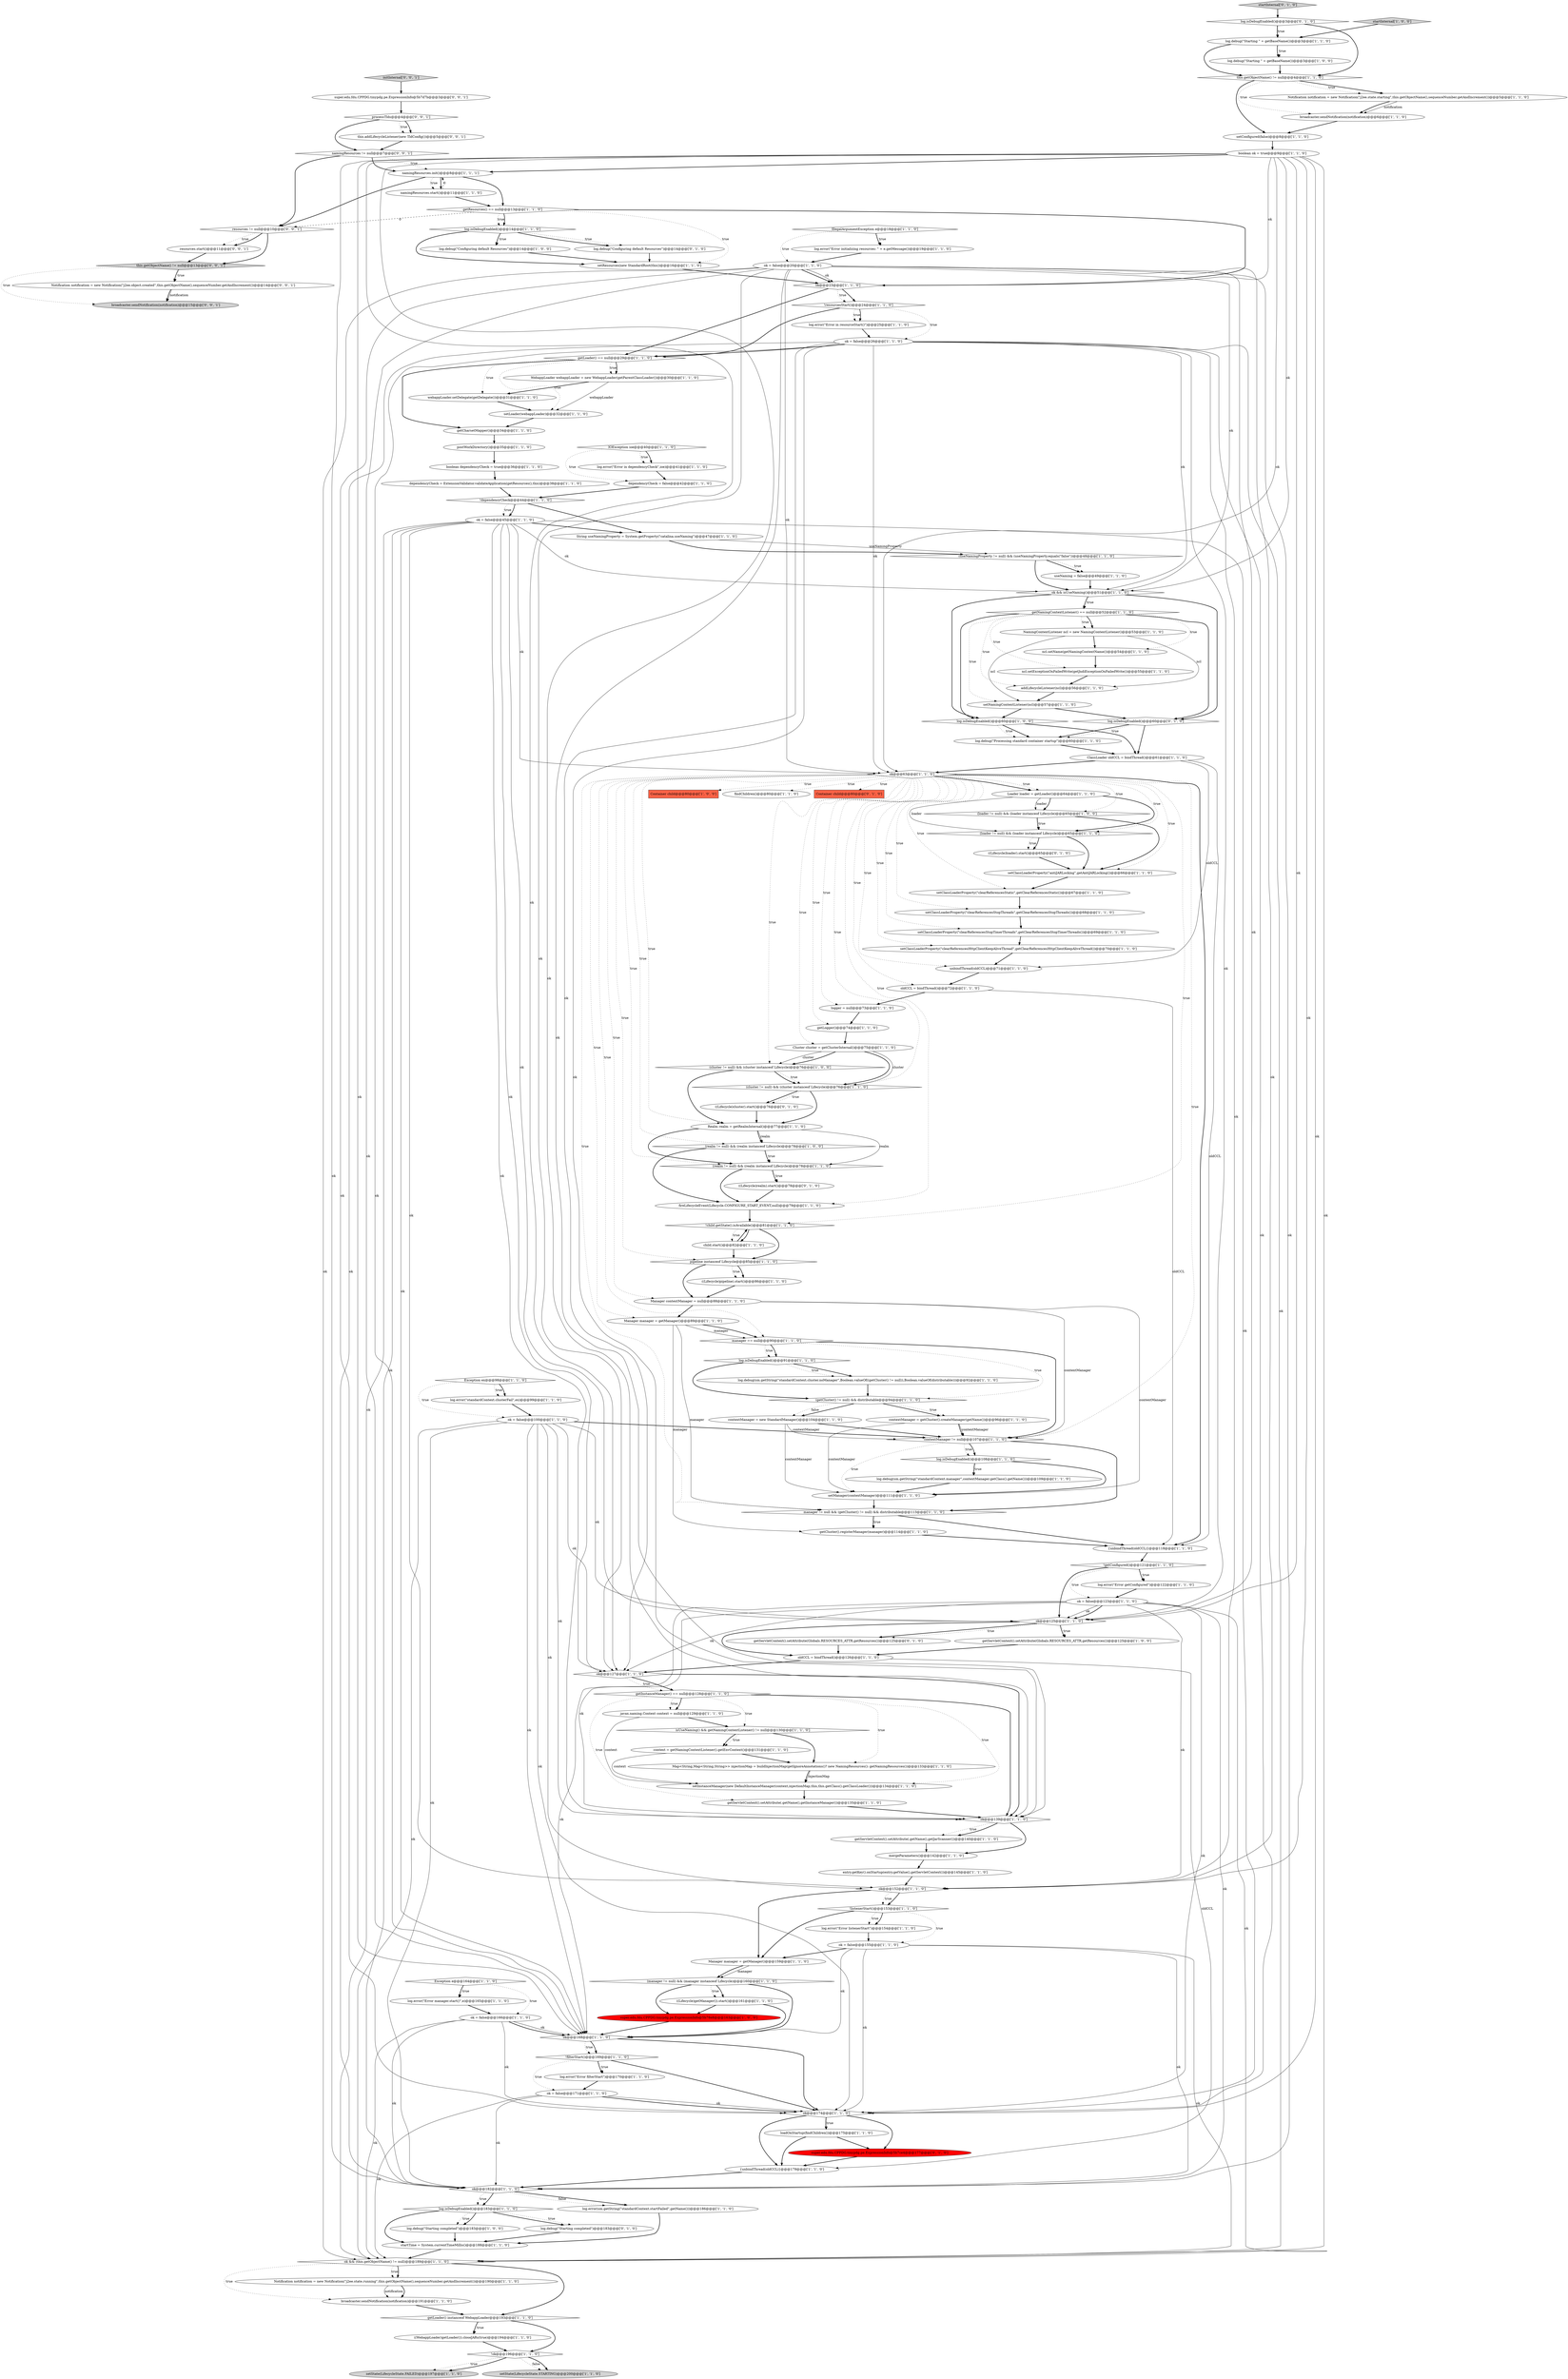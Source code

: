 digraph {
14 [style = filled, label = "IOException ioe@@@40@@@['1', '1', '0']", fillcolor = white, shape = diamond image = "AAA0AAABBB1BBB"];
137 [style = filled, label = "log.error(sm.getString(\"standardContext.startFailed\",getName()))@@@186@@@['1', '1', '0']", fillcolor = white, shape = ellipse image = "AAA0AAABBB1BBB"];
46 [style = filled, label = "log.isDebugEnabled()@@@60@@@['1', '0', '0']", fillcolor = white, shape = diamond image = "AAA0AAABBB1BBB"];
79 [style = filled, label = "IllegalArgumentException e@@@18@@@['1', '1', '0']", fillcolor = white, shape = diamond image = "AAA0AAABBB1BBB"];
10 [style = filled, label = "setResources(new StandardRoot(this))@@@16@@@['1', '1', '0']", fillcolor = white, shape = ellipse image = "AAA0AAABBB1BBB"];
56 [style = filled, label = "((Lifecycle)getManager()).start()@@@161@@@['1', '1', '0']", fillcolor = white, shape = ellipse image = "AAA0AAABBB1BBB"];
112 [style = filled, label = "!resourcesStart()@@@24@@@['1', '1', '0']", fillcolor = white, shape = diamond image = "AAA0AAABBB1BBB"];
150 [style = filled, label = "startInternal['0', '1', '0']", fillcolor = lightgray, shape = diamond image = "AAA0AAABBB2BBB"];
9 [style = filled, label = "contextManager = new StandardManager()@@@104@@@['1', '1', '0']", fillcolor = white, shape = ellipse image = "AAA0AAABBB1BBB"];
49 [style = filled, label = "getCharsetMapper()@@@34@@@['1', '1', '0']", fillcolor = white, shape = ellipse image = "AAA0AAABBB1BBB"];
72 [style = filled, label = "log.error(\"standardContext.clusterFail\",ex)@@@99@@@['1', '1', '0']", fillcolor = white, shape = ellipse image = "AAA0AAABBB1BBB"];
74 [style = filled, label = "setInstanceManager(new DefaultInstanceManager(context,injectionMap,this,this.getClass().getClassLoader()))@@@134@@@['1', '1', '0']", fillcolor = white, shape = ellipse image = "AAA0AAABBB1BBB"];
111 [style = filled, label = "this.getObjectName() != null@@@4@@@['1', '1', '0']", fillcolor = white, shape = diamond image = "AAA0AAABBB1BBB"];
53 [style = filled, label = "context = getNamingContextListener().getEnvContext()@@@131@@@['1', '1', '0']", fillcolor = white, shape = ellipse image = "AAA0AAABBB1BBB"];
83 [style = filled, label = "child.start()@@@82@@@['1', '1', '0']", fillcolor = white, shape = ellipse image = "AAA0AAABBB1BBB"];
66 [style = filled, label = "isUseNaming() && getNamingContextListener() != null@@@130@@@['1', '1', '0']", fillcolor = white, shape = diamond image = "AAA0AAABBB1BBB"];
152 [style = filled, label = "super.edu.fdu.CPPDG.tinypdg.pe.ExpressionInfo@5b7d7b@@@3@@@['0', '0', '1']", fillcolor = white, shape = ellipse image = "AAA0AAABBB3BBB"];
71 [style = filled, label = "!child.getState().isAvailable()@@@81@@@['1', '1', '0']", fillcolor = white, shape = diamond image = "AAA0AAABBB1BBB"];
87 [style = filled, label = "loadOnStartup(findChildren())@@@175@@@['1', '1', '0']", fillcolor = white, shape = ellipse image = "AAA0AAABBB1BBB"];
160 [style = filled, label = "this.addLifecycleListener(new TldConfig())@@@5@@@['0', '0', '1']", fillcolor = white, shape = ellipse image = "AAA0AAABBB3BBB"];
84 [style = filled, label = "Container child@@@80@@@['1', '0', '0']", fillcolor = tomato, shape = box image = "AAA0AAABBB1BBB"];
141 [style = filled, label = "log.isDebugEnabled()@@@60@@@['0', '1', '0']", fillcolor = white, shape = diamond image = "AAA0AAABBB2BBB"];
115 [style = filled, label = "!filterStart()@@@169@@@['1', '1', '0']", fillcolor = white, shape = diamond image = "AAA0AAABBB1BBB"];
41 [style = filled, label = "getLoader() == null@@@29@@@['1', '1', '0']", fillcolor = white, shape = diamond image = "AAA0AAABBB1BBB"];
48 [style = filled, label = "ok@@@23@@@['1', '1', '0']", fillcolor = white, shape = diamond image = "AAA0AAABBB1BBB"];
153 [style = filled, label = "resources.start()@@@11@@@['0', '0', '1']", fillcolor = white, shape = ellipse image = "AAA0AAABBB3BBB"];
73 [style = filled, label = "{unbindThread(oldCCL)}@@@118@@@['1', '1', '0']", fillcolor = white, shape = ellipse image = "AAA0AAABBB1BBB"];
102 [style = filled, label = "Manager manager = getManager()@@@89@@@['1', '1', '0']", fillcolor = white, shape = ellipse image = "AAA0AAABBB1BBB"];
1 [style = filled, label = "ok = false@@@123@@@['1', '1', '0']", fillcolor = white, shape = ellipse image = "AAA0AAABBB1BBB"];
118 [style = filled, label = "log.isDebugEnabled()@@@14@@@['1', '1', '0']", fillcolor = white, shape = diamond image = "AAA0AAABBB1BBB"];
103 [style = filled, label = "(loader != null) && (loader instanceof Lifecycle)@@@65@@@['1', '1', '0']", fillcolor = white, shape = diamond image = "AAA0AAABBB1BBB"];
143 [style = filled, label = "log.isDebugEnabled()@@@3@@@['0', '1', '0']", fillcolor = white, shape = diamond image = "AAA0AAABBB2BBB"];
110 [style = filled, label = "Map<String,Map<String,String>> injectionMap = buildInjectionMap(getIgnoreAnnotations()? new NamingResources(): getNamingResources())@@@133@@@['1', '1', '0']", fillcolor = white, shape = ellipse image = "AAA0AAABBB1BBB"];
26 [style = filled, label = "Cluster cluster = getClusterInternal()@@@75@@@['1', '1', '0']", fillcolor = white, shape = ellipse image = "AAA0AAABBB1BBB"];
69 [style = filled, label = "namingResources.start()@@@11@@@['1', '1', '0']", fillcolor = white, shape = ellipse image = "AAA0AAABBB1BBB"];
13 [style = filled, label = "!dependencyCheck@@@44@@@['1', '1', '0']", fillcolor = white, shape = diamond image = "AAA0AAABBB1BBB"];
39 [style = filled, label = "Notification notification = new Notification(\"j2ee.state.running\",this.getObjectName(),sequenceNumber.getAndIncrement())@@@190@@@['1', '1', '0']", fillcolor = white, shape = ellipse image = "AAA0AAABBB1BBB"];
130 [style = filled, label = "ok = false@@@20@@@['1', '1', '0']", fillcolor = white, shape = ellipse image = "AAA0AAABBB1BBB"];
154 [style = filled, label = "broadcaster.sendNotification(notification)@@@15@@@['0', '0', '1']", fillcolor = lightgray, shape = ellipse image = "AAA0AAABBB3BBB"];
90 [style = filled, label = "webappLoader.setDelegate(getDelegate())@@@31@@@['1', '1', '0']", fillcolor = white, shape = ellipse image = "AAA0AAABBB1BBB"];
106 [style = filled, label = "(realm != null) && (realm instanceof Lifecycle)@@@78@@@['1', '0', '0']", fillcolor = white, shape = diamond image = "AAA0AAABBB1BBB"];
147 [style = filled, label = "((Lifecycle)loader).start()@@@65@@@['0', '1', '0']", fillcolor = white, shape = ellipse image = "AAA0AAABBB2BBB"];
122 [style = filled, label = "setManager(contextManager)@@@111@@@['1', '1', '0']", fillcolor = white, shape = ellipse image = "AAA0AAABBB1BBB"];
59 [style = filled, label = "super.edu.fdu.CPPDG.tinypdg.pe.ExpressionInfo@5b78e8@@@163@@@['1', '0', '0']", fillcolor = red, shape = ellipse image = "AAA1AAABBB1BBB"];
25 [style = filled, label = "manager == null@@@90@@@['1', '1', '0']", fillcolor = white, shape = diamond image = "AAA0AAABBB1BBB"];
89 [style = filled, label = "log.debug(sm.getString(\"standardContext.cluster.noManager\",Boolean.valueOf((getCluster() != null)),Boolean.valueOf(distributable)))@@@92@@@['1', '1', '0']", fillcolor = white, shape = ellipse image = "AAA0AAABBB1BBB"];
17 [style = filled, label = "ok@@@152@@@['1', '1', '0']", fillcolor = white, shape = diamond image = "AAA0AAABBB1BBB"];
120 [style = filled, label = "getNamingContextListener() == null@@@52@@@['1', '1', '0']", fillcolor = white, shape = diamond image = "AAA0AAABBB1BBB"];
23 [style = filled, label = "manager != null && (getCluster() != null) && distributable@@@113@@@['1', '1', '0']", fillcolor = white, shape = diamond image = "AAA0AAABBB1BBB"];
108 [style = filled, label = "Manager contextManager = null@@@88@@@['1', '1', '0']", fillcolor = white, shape = ellipse image = "AAA0AAABBB1BBB"];
5 [style = filled, label = "ClassLoader oldCCL = bindThread()@@@61@@@['1', '1', '0']", fillcolor = white, shape = ellipse image = "AAA0AAABBB1BBB"];
61 [style = filled, label = "{unbindThread(oldCCL)}@@@179@@@['1', '1', '0']", fillcolor = white, shape = ellipse image = "AAA0AAABBB1BBB"];
31 [style = filled, label = "ok = false@@@171@@@['1', '1', '0']", fillcolor = white, shape = ellipse image = "AAA0AAABBB1BBB"];
82 [style = filled, label = "!ok@@@196@@@['1', '1', '0']", fillcolor = white, shape = diamond image = "AAA0AAABBB1BBB"];
86 [style = filled, label = "(manager != null) && (manager instanceof Lifecycle)@@@160@@@['1', '1', '0']", fillcolor = white, shape = diamond image = "AAA0AAABBB1BBB"];
34 [style = filled, label = "WebappLoader webappLoader = new WebappLoader(getParentClassLoader())@@@30@@@['1', '1', '0']", fillcolor = white, shape = ellipse image = "AAA0AAABBB1BBB"];
96 [style = filled, label = "log.error(\"Error manager.start()\",e)@@@165@@@['1', '1', '0']", fillcolor = white, shape = ellipse image = "AAA0AAABBB1BBB"];
22 [style = filled, label = "pipeline instanceof Lifecycle@@@85@@@['1', '1', '0']", fillcolor = white, shape = diamond image = "AAA0AAABBB1BBB"];
52 [style = filled, label = "NamingContextListener ncl = new NamingContextListener()@@@53@@@['1', '1', '0']", fillcolor = white, shape = ellipse image = "AAA0AAABBB1BBB"];
8 [style = filled, label = "contextManager != null@@@107@@@['1', '1', '0']", fillcolor = white, shape = diamond image = "AAA0AAABBB1BBB"];
63 [style = filled, label = "log.error(\"Error initializing resources: \" + e.getMessage())@@@19@@@['1', '1', '0']", fillcolor = white, shape = ellipse image = "AAA0AAABBB1BBB"];
62 [style = filled, label = "namingResources.init()@@@8@@@['1', '1', '1']", fillcolor = white, shape = ellipse image = "AAA0AAABBB1BBB"];
113 [style = filled, label = "ok = false@@@155@@@['1', '1', '0']", fillcolor = white, shape = ellipse image = "AAA0AAABBB1BBB"];
7 [style = filled, label = "setClassLoaderProperty(\"clearReferencesStopThreads\",getClearReferencesStopThreads())@@@68@@@['1', '1', '0']", fillcolor = white, shape = ellipse image = "AAA0AAABBB1BBB"];
50 [style = filled, label = "log.error(\"Error in dependencyCheck\",ioe)@@@41@@@['1', '1', '0']", fillcolor = white, shape = ellipse image = "AAA0AAABBB1BBB"];
93 [style = filled, label = "log.error(\"Error in resourceStart()\")@@@25@@@['1', '1', '0']", fillcolor = white, shape = ellipse image = "AAA0AAABBB1BBB"];
24 [style = filled, label = "unbindThread(oldCCL)@@@71@@@['1', '1', '0']", fillcolor = white, shape = ellipse image = "AAA0AAABBB1BBB"];
32 [style = filled, label = "String useNamingProperty = System.getProperty(\"catalina.useNaming\")@@@47@@@['1', '1', '0']", fillcolor = white, shape = ellipse image = "AAA0AAABBB1BBB"];
124 [style = filled, label = "setLoader(webappLoader)@@@32@@@['1', '1', '0']", fillcolor = white, shape = ellipse image = "AAA0AAABBB1BBB"];
55 [style = filled, label = "log.debug(sm.getString(\"standardContext.manager\",contextManager.getClass().getName()))@@@109@@@['1', '1', '0']", fillcolor = white, shape = ellipse image = "AAA0AAABBB1BBB"];
54 [style = filled, label = "logger = null@@@73@@@['1', '1', '0']", fillcolor = white, shape = ellipse image = "AAA0AAABBB1BBB"];
158 [style = filled, label = "resources != null@@@10@@@['0', '0', '1']", fillcolor = white, shape = diamond image = "AAA0AAABBB3BBB"];
145 [style = filled, label = "((Lifecycle)realm).start()@@@78@@@['0', '1', '0']", fillcolor = white, shape = ellipse image = "AAA0AAABBB2BBB"];
2 [style = filled, label = "startTime = System.currentTimeMillis()@@@188@@@['1', '1', '0']", fillcolor = white, shape = ellipse image = "AAA0AAABBB1BBB"];
92 [style = filled, label = "oldCCL = bindThread()@@@126@@@['1', '1', '0']", fillcolor = white, shape = ellipse image = "AAA0AAABBB1BBB"];
75 [style = filled, label = "((Lifecycle)pipeline).start()@@@86@@@['1', '1', '0']", fillcolor = white, shape = ellipse image = "AAA0AAABBB1BBB"];
76 [style = filled, label = "!listenerStart()@@@153@@@['1', '1', '0']", fillcolor = white, shape = diamond image = "AAA0AAABBB1BBB"];
117 [style = filled, label = "(cluster != null) && (cluster instanceof Lifecycle)@@@76@@@['1', '0', '0']", fillcolor = white, shape = diamond image = "AAA0AAABBB1BBB"];
151 [style = filled, label = "initInternal['0', '0', '1']", fillcolor = lightgray, shape = diamond image = "AAA0AAABBB3BBB"];
123 [style = filled, label = "!getConfigured()@@@121@@@['1', '1', '0']", fillcolor = white, shape = diamond image = "AAA0AAABBB1BBB"];
19 [style = filled, label = "ok@@@127@@@['1', '1', '0']", fillcolor = white, shape = diamond image = "AAA0AAABBB1BBB"];
114 [style = filled, label = "dependencyCheck = ExtensionValidator.validateApplication(getResources(),this)@@@38@@@['1', '1', '0']", fillcolor = white, shape = ellipse image = "AAA0AAABBB1BBB"];
140 [style = filled, label = "getServletContext().setAttribute(Globals.RESOURCES_ATTR,getResources())@@@125@@@['0', '1', '0']", fillcolor = white, shape = ellipse image = "AAA0AAABBB2BBB"];
132 [style = filled, label = "boolean ok = true@@@9@@@['1', '1', '0']", fillcolor = white, shape = ellipse image = "AAA0AAABBB1BBB"];
98 [style = filled, label = "mergeParameters()@@@142@@@['1', '1', '0']", fillcolor = white, shape = ellipse image = "AAA0AAABBB1BBB"];
20 [style = filled, label = "javax.naming.Context context = null@@@129@@@['1', '1', '0']", fillcolor = white, shape = ellipse image = "AAA0AAABBB1BBB"];
121 [style = filled, label = "(realm != null) && (realm instanceof Lifecycle)@@@78@@@['1', '1', '0']", fillcolor = white, shape = diamond image = "AAA0AAABBB1BBB"];
3 [style = filled, label = "log.debug(\"Starting completed\")@@@183@@@['1', '0', '0']", fillcolor = white, shape = ellipse image = "AAA0AAABBB1BBB"];
6 [style = filled, label = "dependencyCheck = false@@@42@@@['1', '1', '0']", fillcolor = white, shape = ellipse image = "AAA0AAABBB1BBB"];
129 [style = filled, label = "getInstanceManager() == null@@@128@@@['1', '1', '0']", fillcolor = white, shape = diamond image = "AAA0AAABBB1BBB"];
28 [style = filled, label = "(loader != null) && (loader instanceof Lifecycle)@@@65@@@['1', '0', '0']", fillcolor = white, shape = diamond image = "AAA0AAABBB1BBB"];
27 [style = filled, label = "Exception ex@@@98@@@['1', '1', '0']", fillcolor = white, shape = diamond image = "AAA0AAABBB1BBB"];
60 [style = filled, label = "Realm realm = getRealmInternal()@@@77@@@['1', '1', '0']", fillcolor = white, shape = ellipse image = "AAA0AAABBB1BBB"];
77 [style = filled, label = "(getCluster() != null) && distributable@@@94@@@['1', '1', '0']", fillcolor = white, shape = diamond image = "AAA0AAABBB1BBB"];
157 [style = filled, label = "namingResources != null@@@7@@@['0', '0', '1']", fillcolor = white, shape = diamond image = "AAA0AAABBB3BBB"];
21 [style = filled, label = "Exception e@@@164@@@['1', '1', '0']", fillcolor = white, shape = diamond image = "AAA0AAABBB1BBB"];
148 [style = filled, label = "log.debug(\"Configuring default Resources\")@@@14@@@['0', '1', '0']", fillcolor = white, shape = ellipse image = "AAA0AAABBB2BBB"];
81 [style = filled, label = "ok@@@139@@@['1', '1', '0']", fillcolor = white, shape = diamond image = "AAA0AAABBB1BBB"];
101 [style = filled, label = "findChildren()@@@80@@@['1', '1', '0']", fillcolor = white, shape = ellipse image = "AAA0AAABBB1BBB"];
107 [style = filled, label = "broadcaster.sendNotification(notification)@@@191@@@['1', '1', '0']", fillcolor = white, shape = ellipse image = "AAA0AAABBB1BBB"];
133 [style = filled, label = "(cluster != null) && (cluster instanceof Lifecycle)@@@76@@@['1', '1', '0']", fillcolor = white, shape = diamond image = "AAA0AAABBB1BBB"];
125 [style = filled, label = "setClassLoaderProperty(\"antiJARLocking\",getAntiJARLocking())@@@66@@@['1', '1', '0']", fillcolor = white, shape = ellipse image = "AAA0AAABBB1BBB"];
94 [style = filled, label = "(useNamingProperty != null) && (useNamingProperty.equals(\"false\"))@@@48@@@['1', '1', '0']", fillcolor = white, shape = diamond image = "AAA0AAABBB1BBB"];
51 [style = filled, label = "((WebappLoader)getLoader()).closeJARs(true)@@@194@@@['1', '1', '0']", fillcolor = white, shape = ellipse image = "AAA0AAABBB1BBB"];
91 [style = filled, label = "useNaming = false@@@49@@@['1', '1', '0']", fillcolor = white, shape = ellipse image = "AAA0AAABBB1BBB"];
128 [style = filled, label = "log.error(\"Error listenerStart\")@@@154@@@['1', '1', '0']", fillcolor = white, shape = ellipse image = "AAA0AAABBB1BBB"];
156 [style = filled, label = "this.getObjectName() != null@@@13@@@['0', '0', '1']", fillcolor = lightgray, shape = diamond image = "AAA0AAABBB3BBB"];
4 [style = filled, label = "addLifecycleListener(ncl)@@@56@@@['1', '1', '0']", fillcolor = white, shape = ellipse image = "AAA0AAABBB1BBB"];
104 [style = filled, label = "ok@@@168@@@['1', '1', '0']", fillcolor = white, shape = diamond image = "AAA0AAABBB1BBB"];
88 [style = filled, label = "setConfigured(false)@@@8@@@['1', '1', '0']", fillcolor = white, shape = ellipse image = "AAA0AAABBB1BBB"];
109 [style = filled, label = "log.debug(\"Starting \" + getBaseName())@@@3@@@['1', '1', '0']", fillcolor = white, shape = ellipse image = "AAA0AAABBB1BBB"];
33 [style = filled, label = "log.debug(\"Starting \" + getBaseName())@@@3@@@['1', '0', '0']", fillcolor = white, shape = ellipse image = "AAA0AAABBB1BBB"];
68 [style = filled, label = "entry.getKey().onStartup(entry.getValue(),getServletContext())@@@145@@@['1', '1', '0']", fillcolor = white, shape = ellipse image = "AAA0AAABBB1BBB"];
159 [style = filled, label = "Notification notification = new Notification(\"j2ee.object.created\",this.getObjectName(),sequenceNumber.getAndIncrement())@@@14@@@['0', '0', '1']", fillcolor = white, shape = ellipse image = "AAA0AAABBB3BBB"];
42 [style = filled, label = "ok@@@174@@@['1', '1', '0']", fillcolor = white, shape = diamond image = "AAA0AAABBB1BBB"];
105 [style = filled, label = "broadcaster.sendNotification(notification)@@@6@@@['1', '1', '0']", fillcolor = white, shape = ellipse image = "AAA0AAABBB1BBB"];
64 [style = filled, label = "ok@@@182@@@['1', '1', '0']", fillcolor = white, shape = diamond image = "AAA0AAABBB1BBB"];
85 [style = filled, label = "Loader loader = getLoader()@@@64@@@['1', '1', '0']", fillcolor = white, shape = ellipse image = "AAA0AAABBB1BBB"];
135 [style = filled, label = "ok && isUseNaming()@@@51@@@['1', '1', '0']", fillcolor = white, shape = diamond image = "AAA0AAABBB1BBB"];
29 [style = filled, label = "setClassLoaderProperty(\"clearReferencesHttpClientKeepAliveThread\",getClearReferencesHttpClientKeepAliveThread())@@@70@@@['1', '1', '0']", fillcolor = white, shape = ellipse image = "AAA0AAABBB1BBB"];
78 [style = filled, label = "log.isDebugEnabled()@@@91@@@['1', '1', '0']", fillcolor = white, shape = diamond image = "AAA0AAABBB1BBB"];
139 [style = filled, label = "postWorkDirectory()@@@35@@@['1', '1', '0']", fillcolor = white, shape = ellipse image = "AAA0AAABBB1BBB"];
155 [style = filled, label = "processTlds@@@4@@@['0', '0', '1']", fillcolor = white, shape = diamond image = "AAA0AAABBB3BBB"];
99 [style = filled, label = "getServletContext().setAttribute(Globals.RESOURCES_ATTR,getResources())@@@125@@@['1', '0', '0']", fillcolor = white, shape = ellipse image = "AAA0AAABBB1BBB"];
67 [style = filled, label = "ok = false@@@45@@@['1', '1', '0']", fillcolor = white, shape = ellipse image = "AAA0AAABBB1BBB"];
149 [style = filled, label = "Container child@@@80@@@['0', '1', '0']", fillcolor = tomato, shape = box image = "AAA0AAABBB2BBB"];
80 [style = filled, label = "getCluster().registerManager(manager)@@@114@@@['1', '1', '0']", fillcolor = white, shape = ellipse image = "AAA0AAABBB1BBB"];
142 [style = filled, label = "log.debug(\"Starting completed\")@@@183@@@['0', '1', '0']", fillcolor = white, shape = ellipse image = "AAA0AAABBB2BBB"];
0 [style = filled, label = "log.debug(\"Configuring default Resources\")@@@14@@@['1', '0', '0']", fillcolor = white, shape = ellipse image = "AAA0AAABBB1BBB"];
70 [style = filled, label = "ok = false@@@100@@@['1', '1', '0']", fillcolor = white, shape = ellipse image = "AAA0AAABBB1BBB"];
45 [style = filled, label = "log.isDebugEnabled()@@@183@@@['1', '1', '0']", fillcolor = white, shape = diamond image = "AAA0AAABBB1BBB"];
116 [style = filled, label = "startInternal['1', '0', '0']", fillcolor = lightgray, shape = diamond image = "AAA0AAABBB1BBB"];
126 [style = filled, label = "log.debug(\"Processing standard container startup\")@@@60@@@['1', '1', '0']", fillcolor = white, shape = ellipse image = "AAA0AAABBB1BBB"];
134 [style = filled, label = "getLoader() instanceof WebappLoader@@@193@@@['1', '1', '0']", fillcolor = white, shape = diamond image = "AAA0AAABBB1BBB"];
16 [style = filled, label = "ok = false@@@26@@@['1', '1', '0']", fillcolor = white, shape = ellipse image = "AAA0AAABBB1BBB"];
65 [style = filled, label = "getLogger()@@@74@@@['1', '1', '0']", fillcolor = white, shape = ellipse image = "AAA0AAABBB1BBB"];
131 [style = filled, label = "setClassLoaderProperty(\"clearReferencesStopTimerThreads\",getClearReferencesStopTimerThreads())@@@69@@@['1', '1', '0']", fillcolor = white, shape = ellipse image = "AAA0AAABBB1BBB"];
138 [style = filled, label = "setNamingContextListener(ncl)@@@57@@@['1', '1', '0']", fillcolor = white, shape = ellipse image = "AAA0AAABBB1BBB"];
95 [style = filled, label = "setState(LifecycleState.FAILED)@@@197@@@['1', '1', '0']", fillcolor = lightgray, shape = ellipse image = "AAA0AAABBB1BBB"];
144 [style = filled, label = "((Lifecycle)cluster).start()@@@76@@@['0', '1', '0']", fillcolor = white, shape = ellipse image = "AAA0AAABBB2BBB"];
38 [style = filled, label = "Manager manager = getManager()@@@159@@@['1', '1', '0']", fillcolor = white, shape = ellipse image = "AAA0AAABBB1BBB"];
47 [style = filled, label = "getServletContext().setAttribute(.getName(),getInstanceManager())@@@135@@@['1', '1', '0']", fillcolor = white, shape = ellipse image = "AAA0AAABBB1BBB"];
11 [style = filled, label = "ok && (this.getObjectName() != null)@@@189@@@['1', '1', '0']", fillcolor = white, shape = diamond image = "AAA0AAABBB1BBB"];
100 [style = filled, label = "log.error(\"Error getConfigured\")@@@122@@@['1', '1', '0']", fillcolor = white, shape = ellipse image = "AAA0AAABBB1BBB"];
37 [style = filled, label = "log.isDebugEnabled()@@@108@@@['1', '1', '0']", fillcolor = white, shape = diamond image = "AAA0AAABBB1BBB"];
136 [style = filled, label = "ok@@@63@@@['1', '1', '0']", fillcolor = white, shape = diamond image = "AAA0AAABBB1BBB"];
44 [style = filled, label = "oldCCL = bindThread()@@@72@@@['1', '1', '0']", fillcolor = white, shape = ellipse image = "AAA0AAABBB1BBB"];
35 [style = filled, label = "fireLifecycleEvent(Lifecycle.CONFIGURE_START_EVENT,null)@@@79@@@['1', '1', '0']", fillcolor = white, shape = ellipse image = "AAA0AAABBB1BBB"];
43 [style = filled, label = "contextManager = getCluster().createManager(getName())@@@96@@@['1', '1', '0']", fillcolor = white, shape = ellipse image = "AAA0AAABBB1BBB"];
18 [style = filled, label = "getResources() == null@@@13@@@['1', '1', '0']", fillcolor = white, shape = diamond image = "AAA0AAABBB1BBB"];
119 [style = filled, label = "ok@@@125@@@['1', '1', '0']", fillcolor = white, shape = diamond image = "AAA0AAABBB1BBB"];
127 [style = filled, label = "getServletContext().setAttribute(.getName(),getJarScanner())@@@140@@@['1', '1', '0']", fillcolor = white, shape = ellipse image = "AAA0AAABBB1BBB"];
40 [style = filled, label = "boolean dependencyCheck = true@@@36@@@['1', '1', '0']", fillcolor = white, shape = ellipse image = "AAA0AAABBB1BBB"];
36 [style = filled, label = "Notification notification = new Notification(\"j2ee.state.starting\",this.getObjectName(),sequenceNumber.getAndIncrement())@@@5@@@['1', '1', '0']", fillcolor = white, shape = ellipse image = "AAA0AAABBB1BBB"];
12 [style = filled, label = "setClassLoaderProperty(\"clearReferencesStatic\",getClearReferencesStatic())@@@67@@@['1', '1', '0']", fillcolor = white, shape = ellipse image = "AAA0AAABBB1BBB"];
146 [style = filled, label = "super.edu.fdu.CPPDG.tinypdg.pe.ExpressionInfo@5b7ce4@@@177@@@['0', '1', '0']", fillcolor = red, shape = ellipse image = "AAA1AAABBB2BBB"];
58 [style = filled, label = "setState(LifecycleState.STARTING)@@@200@@@['1', '1', '0']", fillcolor = lightgray, shape = ellipse image = "AAA0AAABBB1BBB"];
57 [style = filled, label = "ncl.setExceptionOnFailedWrite(getJndiExceptionOnFailedWrite())@@@55@@@['1', '1', '0']", fillcolor = white, shape = ellipse image = "AAA0AAABBB1BBB"];
15 [style = filled, label = "ok = false@@@166@@@['1', '1', '0']", fillcolor = white, shape = ellipse image = "AAA0AAABBB1BBB"];
30 [style = filled, label = "log.error(\"Error filterStart\")@@@170@@@['1', '1', '0']", fillcolor = white, shape = ellipse image = "AAA0AAABBB1BBB"];
97 [style = filled, label = "ncl.setName(getNamingContextName())@@@54@@@['1', '1', '0']", fillcolor = white, shape = ellipse image = "AAA0AAABBB1BBB"];
52->97 [style = bold, label=""];
120->52 [style = bold, label=""];
157->62 [style = bold, label=""];
21->96 [style = dotted, label="true"];
9->122 [style = solid, label="contextManager"];
67->64 [style = solid, label="ok"];
46->5 [style = bold, label=""];
55->122 [style = bold, label=""];
37->55 [style = bold, label=""];
121->145 [style = bold, label=""];
133->144 [style = bold, label=""];
102->23 [style = solid, label="manager"];
16->41 [style = bold, label=""];
153->156 [style = bold, label=""];
7->131 [style = bold, label=""];
1->64 [style = solid, label="ok"];
53->110 [style = bold, label=""];
136->54 [style = dotted, label="true"];
136->85 [style = dotted, label="true"];
136->24 [style = dotted, label="true"];
69->62 [style = dashed, label="0"];
136->125 [style = dotted, label="true"];
129->20 [style = bold, label=""];
98->68 [style = bold, label=""];
132->136 [style = solid, label="ok"];
20->74 [style = solid, label="context"];
136->73 [style = bold, label=""];
136->71 [style = dotted, label="true"];
69->18 [style = bold, label=""];
114->13 [style = bold, label=""];
93->16 [style = bold, label=""];
113->11 [style = solid, label="ok"];
25->77 [style = dotted, label="true"];
27->72 [style = dotted, label="true"];
136->12 [style = dotted, label="true"];
87->61 [style = bold, label=""];
103->147 [style = dotted, label="true"];
106->121 [style = bold, label=""];
59->104 [style = bold, label=""];
104->115 [style = bold, label=""];
78->89 [style = dotted, label="true"];
23->80 [style = dotted, label="true"];
52->4 [style = solid, label="ncl"];
123->1 [style = dotted, label="true"];
10->48 [style = bold, label=""];
125->12 [style = bold, label=""];
129->47 [style = dotted, label="true"];
118->0 [style = bold, label=""];
128->113 [style = bold, label=""];
142->2 [style = bold, label=""];
94->91 [style = bold, label=""];
64->45 [style = bold, label=""];
134->51 [style = dotted, label="true"];
70->64 [style = solid, label="ok"];
143->109 [style = dotted, label="true"];
28->103 [style = dotted, label="true"];
158->153 [style = dotted, label="true"];
73->123 [style = bold, label=""];
1->119 [style = solid, label="ok"];
52->138 [style = solid, label="ncl"];
60->121 [style = solid, label="realm"];
108->102 [style = bold, label=""];
5->24 [style = solid, label="oldCCL"];
1->104 [style = solid, label="ok"];
48->112 [style = bold, label=""];
44->54 [style = bold, label=""];
120->97 [style = dotted, label="true"];
65->26 [style = bold, label=""];
119->92 [style = bold, label=""];
121->35 [style = bold, label=""];
23->80 [style = bold, label=""];
158->153 [style = bold, label=""];
96->15 [style = bold, label=""];
136->7 [style = dotted, label="true"];
5->136 [style = bold, label=""];
136->44 [style = dotted, label="true"];
18->10 [style = dotted, label="true"];
67->135 [style = solid, label="ok"];
159->154 [style = solid, label="notification"];
41->34 [style = dotted, label="true"];
9->8 [style = solid, label="contextManager"];
18->48 [style = bold, label=""];
67->11 [style = solid, label="ok"];
137->2 [style = bold, label=""];
124->49 [style = bold, label=""];
14->50 [style = bold, label=""];
129->110 [style = dotted, label="true"];
66->53 [style = dotted, label="true"];
106->35 [style = bold, label=""];
133->60 [style = bold, label=""];
89->77 [style = bold, label=""];
20->66 [style = bold, label=""];
26->117 [style = bold, label=""];
45->142 [style = bold, label=""];
56->59 [style = bold, label=""];
41->34 [style = bold, label=""];
85->103 [style = bold, label=""];
31->64 [style = solid, label="ok"];
22->108 [style = bold, label=""];
83->71 [style = bold, label=""];
71->22 [style = bold, label=""];
40->114 [style = bold, label=""];
14->50 [style = dotted, label="true"];
32->94 [style = bold, label=""];
136->117 [style = dotted, label="true"];
53->74 [style = solid, label="context"];
148->10 [style = bold, label=""];
81->127 [style = dotted, label="true"];
19->129 [style = dotted, label="true"];
27->72 [style = bold, label=""];
13->67 [style = bold, label=""];
78->77 [style = bold, label=""];
132->81 [style = solid, label="ok"];
118->148 [style = dotted, label="true"];
90->124 [style = bold, label=""];
130->48 [style = bold, label=""];
119->99 [style = bold, label=""];
28->125 [style = bold, label=""];
147->125 [style = bold, label=""];
99->92 [style = bold, label=""];
136->85 [style = bold, label=""];
129->74 [style = dotted, label="true"];
25->8 [style = bold, label=""];
33->111 [style = bold, label=""];
136->133 [style = dotted, label="true"];
39->107 [style = bold, label=""];
130->104 [style = solid, label="ok"];
130->64 [style = solid, label="ok"];
160->157 [style = bold, label=""];
119->140 [style = bold, label=""];
42->87 [style = dotted, label="true"];
21->15 [style = dotted, label="true"];
140->92 [style = bold, label=""];
111->36 [style = bold, label=""];
108->122 [style = solid, label="contextManager"];
31->11 [style = solid, label="ok"];
56->104 [style = bold, label=""];
27->70 [style = dotted, label="true"];
130->119 [style = solid, label="ok"];
54->65 [style = bold, label=""];
130->19 [style = solid, label="ok"];
110->74 [style = solid, label="injectionMap"];
17->38 [style = bold, label=""];
41->90 [style = dotted, label="true"];
123->100 [style = bold, label=""];
138->141 [style = bold, label=""];
120->57 [style = dotted, label="true"];
1->19 [style = solid, label="ok"];
85->103 [style = solid, label="loader"];
16->104 [style = solid, label="ok"];
94->91 [style = dotted, label="true"];
1->17 [style = solid, label="ok"];
131->29 [style = bold, label=""];
156->159 [style = bold, label=""];
78->89 [style = bold, label=""];
77->9 [style = bold, label=""];
45->3 [style = dotted, label="true"];
70->8 [style = bold, label=""];
86->56 [style = bold, label=""];
70->81 [style = solid, label="ok"];
15->64 [style = solid, label="ok"];
37->122 [style = bold, label=""];
48->41 [style = bold, label=""];
132->104 [style = solid, label="ok"];
88->132 [style = bold, label=""];
70->11 [style = solid, label="ok"];
103->125 [style = bold, label=""];
24->44 [style = bold, label=""];
49->139 [style = bold, label=""];
11->107 [style = dotted, label="true"];
16->81 [style = solid, label="ok"];
111->36 [style = dotted, label="true"];
109->111 [style = bold, label=""];
16->11 [style = solid, label="ok"];
117->133 [style = dotted, label="true"];
67->17 [style = solid, label="ok"];
67->19 [style = solid, label="ok"];
81->127 [style = bold, label=""];
38->86 [style = solid, label="manager"];
25->78 [style = bold, label=""];
127->98 [style = bold, label=""];
11->134 [style = bold, label=""];
19->81 [style = bold, label=""];
156->154 [style = dotted, label="true"];
71->83 [style = bold, label=""];
8->122 [style = dotted, label="true"];
152->155 [style = bold, label=""];
138->46 [style = bold, label=""];
5->73 [style = solid, label="oldCCL"];
36->105 [style = solid, label="notification"];
102->80 [style = solid, label="manager"];
63->130 [style = bold, label=""];
62->69 [style = dotted, label="true"];
132->135 [style = solid, label="ok"];
16->19 [style = solid, label="ok"];
1->119 [style = bold, label=""];
130->17 [style = solid, label="ok"];
91->135 [style = bold, label=""];
66->110 [style = bold, label=""];
30->31 [style = bold, label=""];
92->19 [style = bold, label=""];
67->32 [style = bold, label=""];
62->69 [style = bold, label=""];
1->81 [style = solid, label="ok"];
2->11 [style = bold, label=""];
48->112 [style = dotted, label="true"];
31->42 [style = solid, label="ok"];
105->88 [style = bold, label=""];
136->149 [style = dotted, label="true"];
119->99 [style = dotted, label="true"];
87->146 [style = bold, label=""];
50->6 [style = bold, label=""];
136->121 [style = dotted, label="true"];
94->135 [style = bold, label=""];
51->82 [style = bold, label=""];
155->160 [style = bold, label=""];
104->115 [style = dotted, label="true"];
129->66 [style = dotted, label="true"];
18->118 [style = dotted, label="true"];
151->152 [style = bold, label=""];
70->104 [style = solid, label="ok"];
16->136 [style = solid, label="ok"];
157->158 [style = bold, label=""];
21->96 [style = bold, label=""];
119->140 [style = dotted, label="true"];
86->104 [style = bold, label=""];
130->81 [style = solid, label="ok"];
67->42 [style = solid, label="ok"];
139->40 [style = bold, label=""];
36->105 [style = bold, label=""];
8->37 [style = dotted, label="true"];
13->67 [style = dotted, label="true"];
136->108 [style = dotted, label="true"];
23->73 [style = bold, label=""];
109->33 [style = bold, label=""];
100->1 [style = bold, label=""];
141->5 [style = bold, label=""];
43->8 [style = bold, label=""];
136->60 [style = dotted, label="true"];
39->107 [style = solid, label="notification"];
118->148 [style = bold, label=""];
25->78 [style = dotted, label="true"];
109->33 [style = dotted, label="true"];
16->119 [style = solid, label="ok"];
15->42 [style = solid, label="ok"];
16->17 [style = solid, label="ok"];
60->106 [style = bold, label=""];
43->8 [style = solid, label="contextManager"];
145->35 [style = bold, label=""];
41->124 [style = dotted, label="true"];
18->118 [style = bold, label=""];
79->63 [style = bold, label=""];
43->122 [style = solid, label="contextManager"];
28->103 [style = bold, label=""];
76->38 [style = bold, label=""];
130->135 [style = solid, label="ok"];
41->49 [style = bold, label=""];
42->87 [style = bold, label=""];
79->130 [style = dotted, label="true"];
136->131 [style = dotted, label="true"];
9->8 [style = bold, label=""];
82->95 [style = dotted, label="true"];
15->104 [style = bold, label=""];
34->124 [style = solid, label="webappLoader"];
118->10 [style = bold, label=""];
67->104 [style = solid, label="ok"];
136->106 [style = dotted, label="true"];
132->42 [style = solid, label="ok"];
46->126 [style = bold, label=""];
35->71 [style = bold, label=""];
17->76 [style = bold, label=""];
144->60 [style = bold, label=""];
86->56 [style = dotted, label="true"];
38->86 [style = bold, label=""];
92->61 [style = solid, label="oldCCL"];
143->111 [style = bold, label=""];
19->129 [style = bold, label=""];
102->25 [style = solid, label="manager"];
26->133 [style = bold, label=""];
60->106 [style = solid, label="realm"];
76->128 [style = bold, label=""];
42->146 [style = bold, label=""];
47->81 [style = bold, label=""];
4->138 [style = bold, label=""];
42->61 [style = bold, label=""];
121->145 [style = dotted, label="true"];
126->5 [style = bold, label=""];
77->43 [style = bold, label=""];
77->9 [style = dotted, label="false"];
45->2 [style = bold, label=""];
135->46 [style = bold, label=""];
115->30 [style = dotted, label="true"];
31->42 [style = bold, label=""];
132->119 [style = solid, label="ok"];
112->93 [style = dotted, label="true"];
6->13 [style = bold, label=""];
82->58 [style = dotted, label="false"];
117->60 [style = bold, label=""];
123->119 [style = bold, label=""];
111->88 [style = bold, label=""];
14->6 [style = dotted, label="true"];
134->82 [style = bold, label=""];
120->141 [style = bold, label=""];
134->51 [style = bold, label=""];
102->25 [style = bold, label=""];
113->104 [style = solid, label="ok"];
66->53 [style = bold, label=""];
45->3 [style = bold, label=""];
72->70 [style = bold, label=""];
117->133 [style = bold, label=""];
159->154 [style = bold, label=""];
132->62 [style = bold, label=""];
80->73 [style = bold, label=""];
136->26 [style = dotted, label="true"];
129->20 [style = dotted, label="true"];
120->4 [style = dotted, label="true"];
112->41 [style = bold, label=""];
141->126 [style = bold, label=""];
130->136 [style = solid, label="ok"];
141->126 [style = dotted, label="true"];
75->108 [style = bold, label=""];
132->11 [style = solid, label="ok"];
155->160 [style = dotted, label="true"];
85->28 [style = bold, label=""];
158->156 [style = bold, label=""];
132->48 [style = solid, label="ok"];
143->109 [style = bold, label=""];
82->95 [style = bold, label=""];
136->25 [style = dotted, label="true"];
34->90 [style = bold, label=""];
120->46 [style = bold, label=""];
136->101 [style = dotted, label="true"];
136->23 [style = dotted, label="true"];
150->143 [style = bold, label=""];
156->159 [style = dotted, label="true"];
135->141 [style = bold, label=""];
45->142 [style = dotted, label="true"];
1->11 [style = solid, label="ok"];
132->19 [style = solid, label="ok"];
136->65 [style = dotted, label="true"];
71->83 [style = dotted, label="true"];
12->7 [style = bold, label=""];
61->64 [style = bold, label=""];
136->22 [style = dotted, label="true"];
120->52 [style = dotted, label="true"];
133->144 [style = dotted, label="true"];
157->62 [style = dotted, label="true"];
118->0 [style = dotted, label="true"];
82->58 [style = bold, label=""];
62->18 [style = bold, label=""];
104->42 [style = bold, label=""];
15->104 [style = solid, label="ok"];
79->63 [style = dotted, label="true"];
37->55 [style = dotted, label="true"];
13->32 [style = bold, label=""];
76->128 [style = dotted, label="true"];
8->23 [style = bold, label=""];
86->59 [style = bold, label=""];
112->93 [style = bold, label=""];
132->64 [style = solid, label="ok"];
115->42 [style = bold, label=""];
22->75 [style = bold, label=""];
116->109 [style = bold, label=""];
74->47 [style = bold, label=""];
64->45 [style = dotted, label="true"];
85->28 [style = solid, label="loader"];
136->28 [style = dotted, label="true"];
67->136 [style = solid, label="ok"];
11->39 [style = dotted, label="true"];
130->42 [style = solid, label="ok"];
64->137 [style = bold, label=""];
70->42 [style = solid, label="ok"];
83->22 [style = bold, label=""];
130->48 [style = solid, label="ok"];
3->2 [style = bold, label=""];
155->157 [style = bold, label=""];
120->138 [style = dotted, label="true"];
81->98 [style = bold, label=""];
122->23 [style = bold, label=""];
77->43 [style = dotted, label="true"];
113->64 [style = solid, label="ok"];
17->76 [style = dotted, label="true"];
68->17 [style = bold, label=""];
146->61 [style = bold, label=""];
136->29 [style = dotted, label="true"];
129->81 [style = bold, label=""];
107->134 [style = bold, label=""];
16->42 [style = solid, label="ok"];
26->117 [style = solid, label="cluster"];
62->158 [style = bold, label=""];
115->30 [style = bold, label=""];
15->11 [style = solid, label="ok"];
97->57 [style = bold, label=""];
132->17 [style = solid, label="ok"];
18->158 [style = dashed, label="0"];
103->147 [style = bold, label=""];
112->16 [style = dotted, label="true"];
44->73 [style = solid, label="oldCCL"];
135->120 [style = dotted, label="true"];
76->113 [style = dotted, label="true"];
135->120 [style = bold, label=""];
136->8 [style = dotted, label="true"];
136->102 [style = dotted, label="true"];
136->103 [style = dotted, label="true"];
8->37 [style = bold, label=""];
16->135 [style = solid, label="ok"];
57->4 [style = bold, label=""];
22->75 [style = dotted, label="true"];
16->64 [style = solid, label="ok"];
1->42 [style = solid, label="ok"];
70->19 [style = solid, label="ok"];
113->42 [style = solid, label="ok"];
123->100 [style = dotted, label="true"];
64->137 [style = dotted, label="false"];
110->74 [style = bold, label=""];
108->8 [style = solid, label="contextManager"];
115->31 [style = dotted, label="true"];
67->81 [style = solid, label="ok"];
0->10 [style = bold, label=""];
67->119 [style = solid, label="ok"];
113->38 [style = bold, label=""];
106->121 [style = dotted, label="true"];
26->133 [style = solid, label="cluster"];
70->17 [style = solid, label="ok"];
136->35 [style = dotted, label="true"];
11->39 [style = bold, label=""];
111->105 [style = dotted, label="true"];
46->126 [style = dotted, label="true"];
32->94 [style = solid, label="useNamingProperty"];
29->24 [style = bold, label=""];
60->121 [style = bold, label=""];
136->84 [style = dotted, label="true"];
70->119 [style = solid, label="ok"];
130->11 [style = solid, label="ok"];
}
